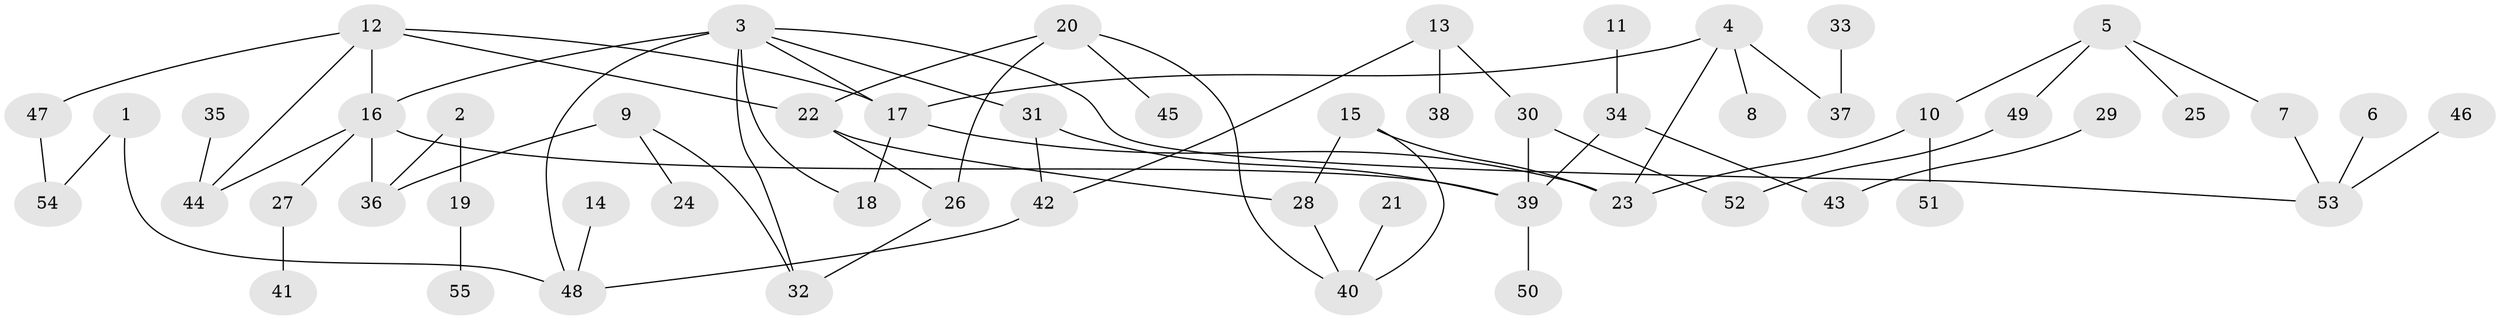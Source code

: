 // original degree distribution, {6: 0.007352941176470588, 7: 0.007352941176470588, 4: 0.0661764705882353, 5: 0.07352941176470588, 2: 0.3382352941176471, 3: 0.16176470588235295, 1: 0.34558823529411764}
// Generated by graph-tools (version 1.1) at 2025/36/03/04/25 23:36:01]
// undirected, 55 vertices, 70 edges
graph export_dot {
  node [color=gray90,style=filled];
  1;
  2;
  3;
  4;
  5;
  6;
  7;
  8;
  9;
  10;
  11;
  12;
  13;
  14;
  15;
  16;
  17;
  18;
  19;
  20;
  21;
  22;
  23;
  24;
  25;
  26;
  27;
  28;
  29;
  30;
  31;
  32;
  33;
  34;
  35;
  36;
  37;
  38;
  39;
  40;
  41;
  42;
  43;
  44;
  45;
  46;
  47;
  48;
  49;
  50;
  51;
  52;
  53;
  54;
  55;
  1 -- 48 [weight=1.0];
  1 -- 54 [weight=1.0];
  2 -- 19 [weight=1.0];
  2 -- 36 [weight=1.0];
  3 -- 16 [weight=1.0];
  3 -- 17 [weight=1.0];
  3 -- 18 [weight=1.0];
  3 -- 31 [weight=1.0];
  3 -- 32 [weight=1.0];
  3 -- 48 [weight=1.0];
  3 -- 53 [weight=1.0];
  4 -- 8 [weight=1.0];
  4 -- 17 [weight=1.0];
  4 -- 23 [weight=1.0];
  4 -- 37 [weight=1.0];
  5 -- 7 [weight=1.0];
  5 -- 10 [weight=1.0];
  5 -- 25 [weight=1.0];
  5 -- 49 [weight=1.0];
  6 -- 53 [weight=1.0];
  7 -- 53 [weight=1.0];
  9 -- 24 [weight=1.0];
  9 -- 32 [weight=1.0];
  9 -- 36 [weight=1.0];
  10 -- 23 [weight=1.0];
  10 -- 51 [weight=1.0];
  11 -- 34 [weight=1.0];
  12 -- 16 [weight=1.0];
  12 -- 17 [weight=1.0];
  12 -- 22 [weight=1.0];
  12 -- 44 [weight=1.0];
  12 -- 47 [weight=1.0];
  13 -- 30 [weight=1.0];
  13 -- 38 [weight=1.0];
  13 -- 42 [weight=1.0];
  14 -- 48 [weight=1.0];
  15 -- 23 [weight=1.0];
  15 -- 28 [weight=1.0];
  15 -- 40 [weight=1.0];
  16 -- 27 [weight=1.0];
  16 -- 36 [weight=1.0];
  16 -- 39 [weight=1.0];
  16 -- 44 [weight=1.0];
  17 -- 18 [weight=1.0];
  17 -- 23 [weight=1.0];
  19 -- 55 [weight=1.0];
  20 -- 22 [weight=1.0];
  20 -- 26 [weight=1.0];
  20 -- 40 [weight=1.0];
  20 -- 45 [weight=1.0];
  21 -- 40 [weight=1.0];
  22 -- 26 [weight=1.0];
  22 -- 28 [weight=1.0];
  26 -- 32 [weight=1.0];
  27 -- 41 [weight=1.0];
  28 -- 40 [weight=1.0];
  29 -- 43 [weight=1.0];
  30 -- 39 [weight=2.0];
  30 -- 52 [weight=1.0];
  31 -- 39 [weight=1.0];
  31 -- 42 [weight=1.0];
  33 -- 37 [weight=1.0];
  34 -- 39 [weight=1.0];
  34 -- 43 [weight=1.0];
  35 -- 44 [weight=1.0];
  39 -- 50 [weight=1.0];
  42 -- 48 [weight=1.0];
  46 -- 53 [weight=1.0];
  47 -- 54 [weight=1.0];
  49 -- 52 [weight=1.0];
}
